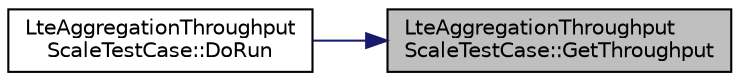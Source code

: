 digraph "LteAggregationThroughputScaleTestCase::GetThroughput"
{
 // LATEX_PDF_SIZE
  edge [fontname="Helvetica",fontsize="10",labelfontname="Helvetica",labelfontsize="10"];
  node [fontname="Helvetica",fontsize="10",shape=record];
  rankdir="RL";
  Node1 [label="LteAggregationThroughput\lScaleTestCase::GetThroughput",height=0.2,width=0.4,color="black", fillcolor="grey75", style="filled", fontcolor="black",tooltip="Get throughput function."];
  Node1 -> Node2 [dir="back",color="midnightblue",fontsize="10",style="solid",fontname="Helvetica"];
  Node2 [label="LteAggregationThroughput\lScaleTestCase::DoRun",height=0.2,width=0.4,color="black", fillcolor="white", style="filled",URL="$class_lte_aggregation_throughput_scale_test_case.html#aa474e3be7370c0505fa3e2a532e2da8c",tooltip="Setup the simulation, run it, and verify the result."];
}
